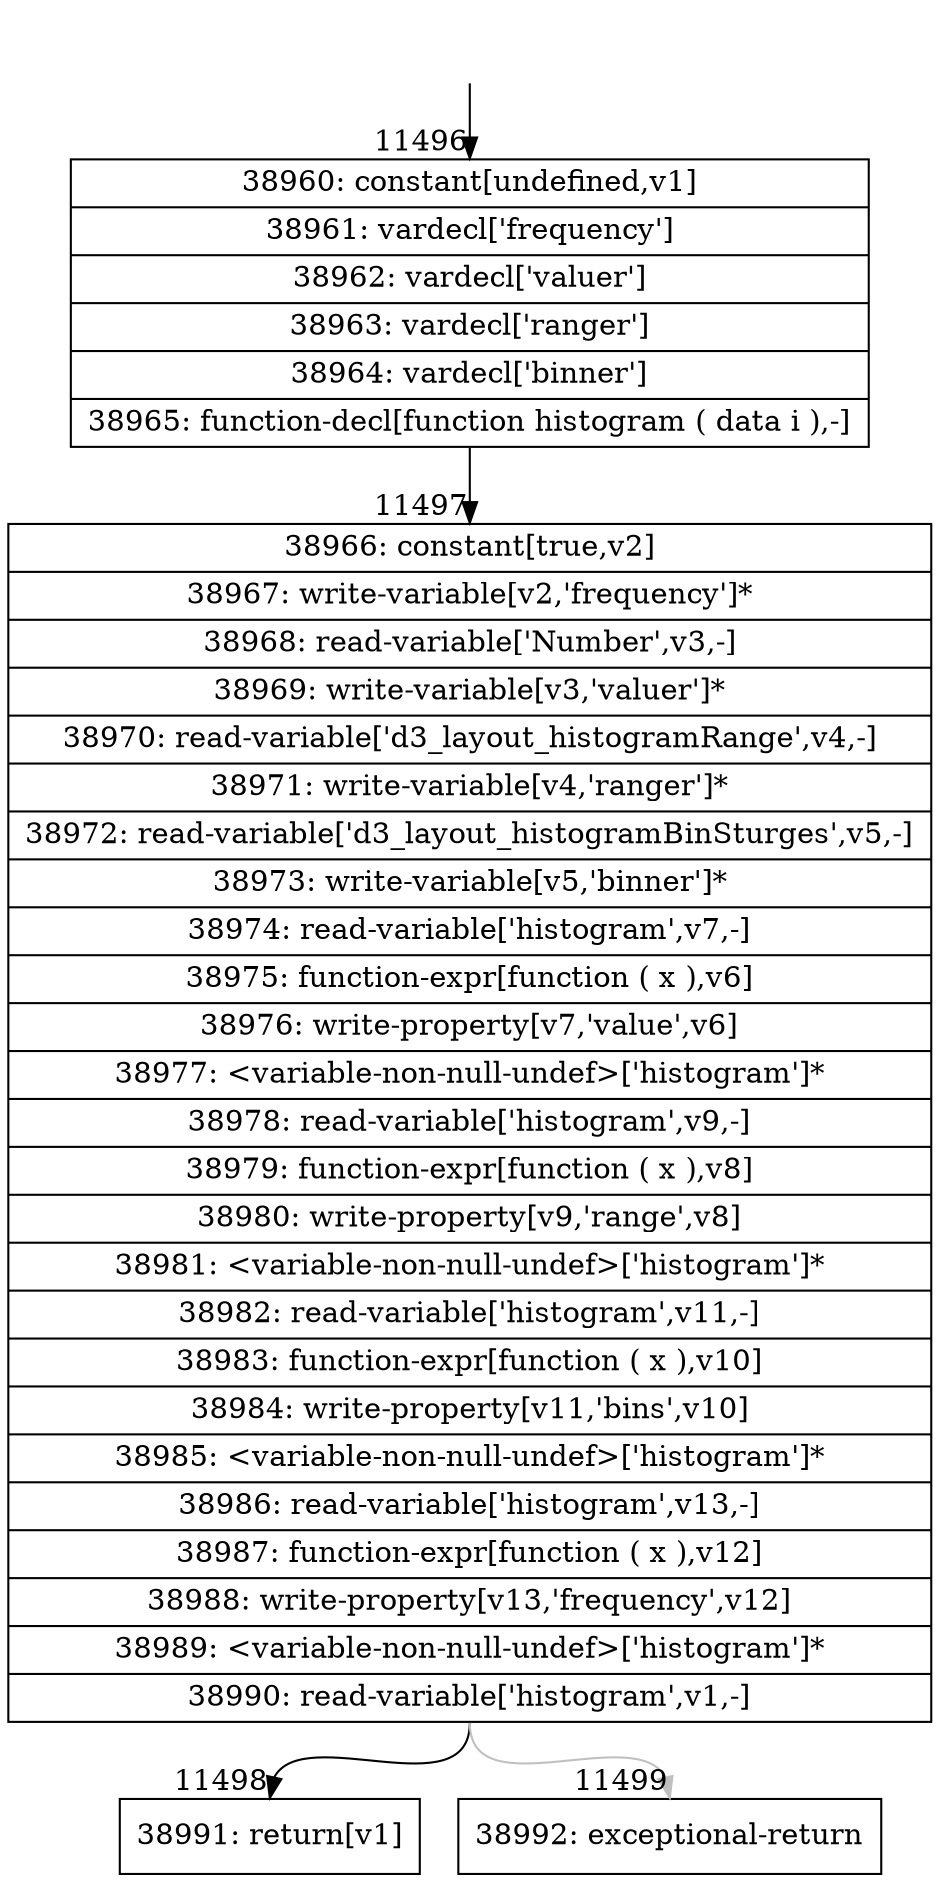 digraph {
rankdir="TD"
BB_entry1054[shape=none,label=""];
BB_entry1054 -> BB11496 [tailport=s, headport=n, headlabel="    11496"]
BB11496 [shape=record label="{38960: constant[undefined,v1]|38961: vardecl['frequency']|38962: vardecl['valuer']|38963: vardecl['ranger']|38964: vardecl['binner']|38965: function-decl[function histogram ( data i ),-]}" ] 
BB11496 -> BB11497 [tailport=s, headport=n, headlabel="      11497"]
BB11497 [shape=record label="{38966: constant[true,v2]|38967: write-variable[v2,'frequency']*|38968: read-variable['Number',v3,-]|38969: write-variable[v3,'valuer']*|38970: read-variable['d3_layout_histogramRange',v4,-]|38971: write-variable[v4,'ranger']*|38972: read-variable['d3_layout_histogramBinSturges',v5,-]|38973: write-variable[v5,'binner']*|38974: read-variable['histogram',v7,-]|38975: function-expr[function ( x ),v6]|38976: write-property[v7,'value',v6]|38977: \<variable-non-null-undef\>['histogram']*|38978: read-variable['histogram',v9,-]|38979: function-expr[function ( x ),v8]|38980: write-property[v9,'range',v8]|38981: \<variable-non-null-undef\>['histogram']*|38982: read-variable['histogram',v11,-]|38983: function-expr[function ( x ),v10]|38984: write-property[v11,'bins',v10]|38985: \<variable-non-null-undef\>['histogram']*|38986: read-variable['histogram',v13,-]|38987: function-expr[function ( x ),v12]|38988: write-property[v13,'frequency',v12]|38989: \<variable-non-null-undef\>['histogram']*|38990: read-variable['histogram',v1,-]}" ] 
BB11497 -> BB11498 [tailport=s, headport=n, headlabel="      11498"]
BB11497 -> BB11499 [tailport=s, headport=n, color=gray, headlabel="      11499"]
BB11498 [shape=record label="{38991: return[v1]}" ] 
BB11499 [shape=record label="{38992: exceptional-return}" ] 
//#$~ 6848
}
